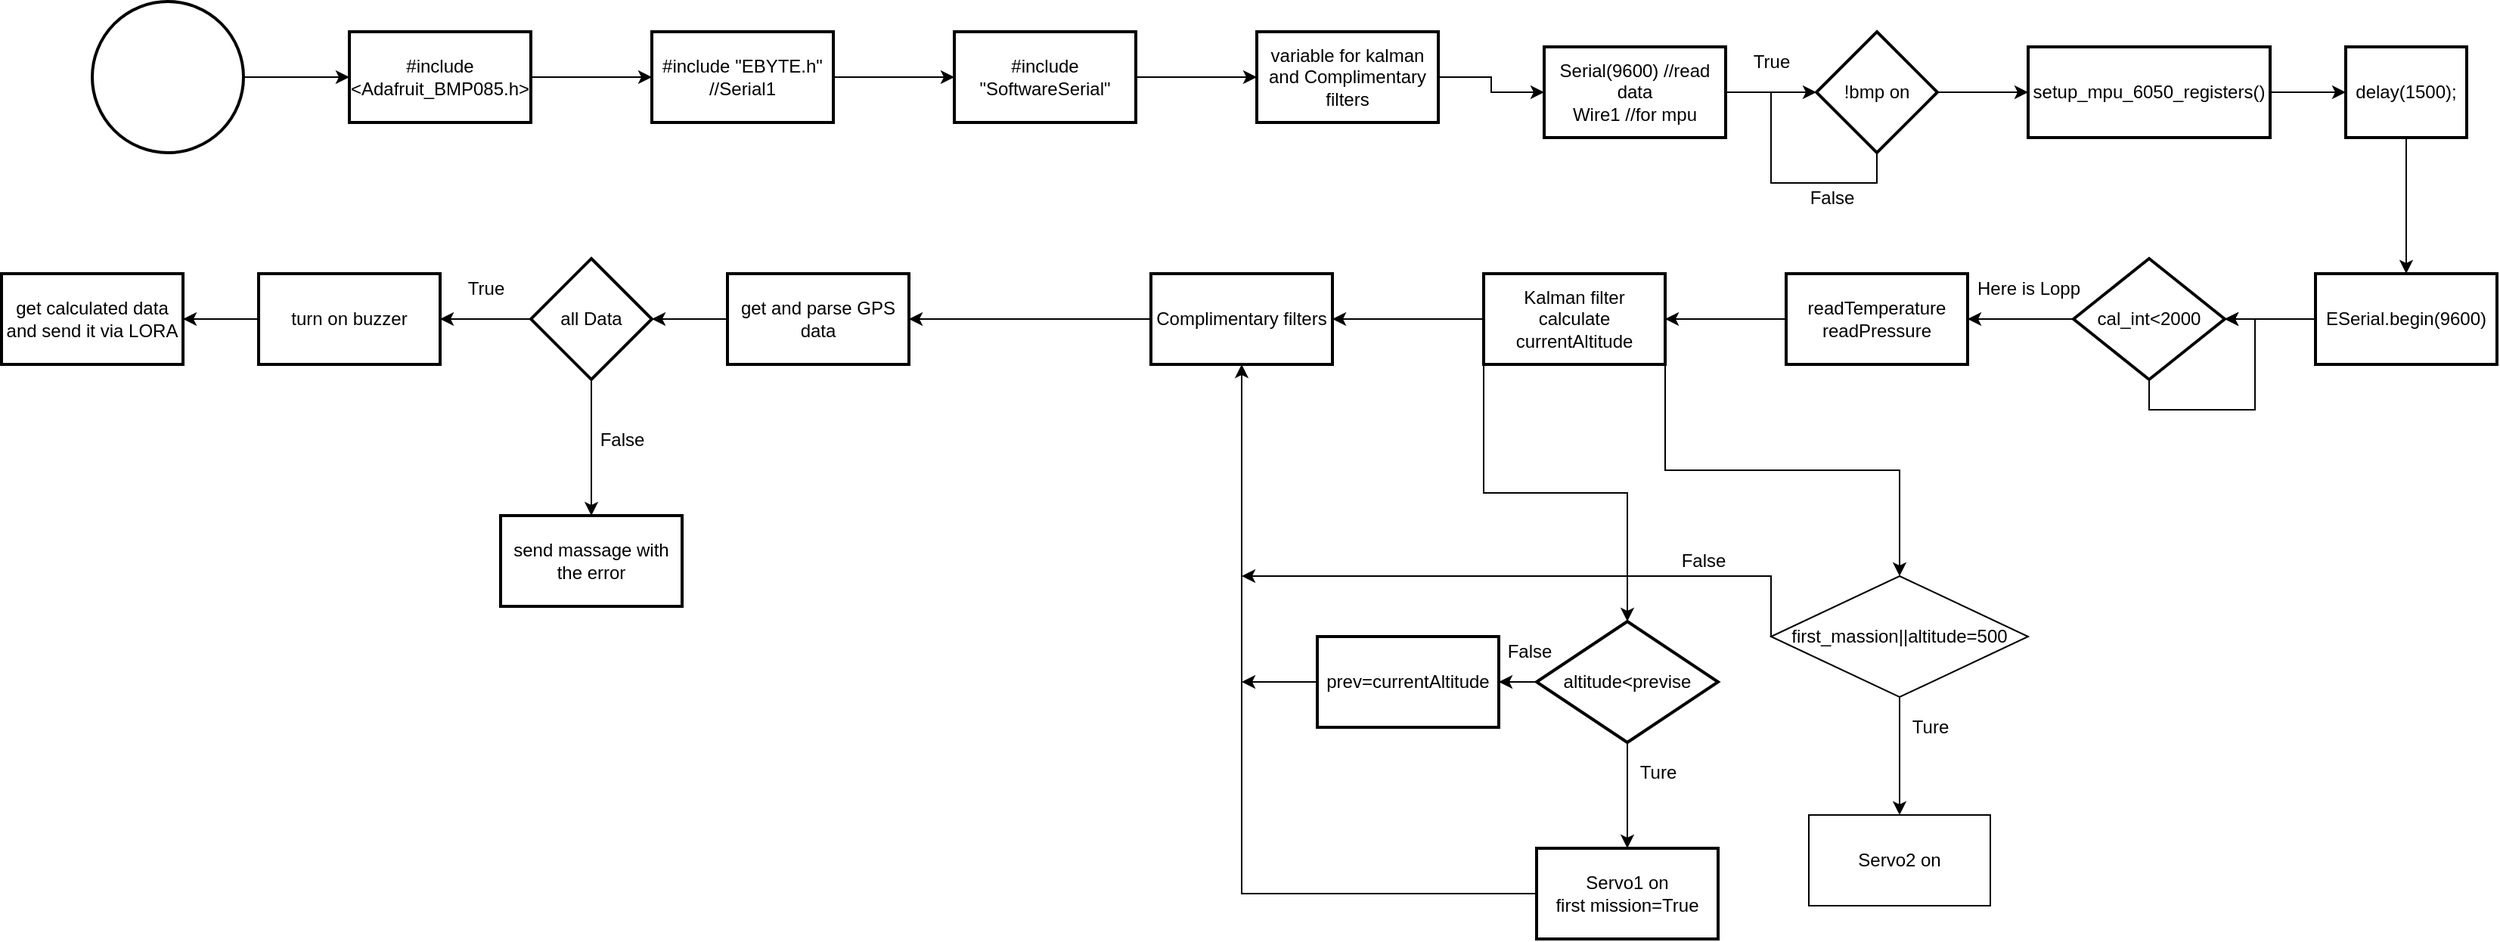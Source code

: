 <mxfile version="14.8.4" type="github">
  <diagram id="1uUYTAnfjYKQEftpL3bo" name="Page-1">
    <mxGraphModel dx="2564" dy="793" grid="1" gridSize="10" guides="1" tooltips="1" connect="1" arrows="1" fold="1" page="1" pageScale="1" pageWidth="850" pageHeight="1100" math="0" shadow="0">
      <root>
        <mxCell id="0" />
        <mxCell id="1" parent="0" />
        <mxCell id="nMs5D18jNEhKdn_MyQkE-2" value="" style="edgeStyle=orthogonalEdgeStyle;rounded=0;orthogonalLoop=1;jettySize=auto;html=1;" edge="1" parent="1" source="mxIvRUh349oY6ezgzadv-1" target="nMs5D18jNEhKdn_MyQkE-1">
          <mxGeometry relative="1" as="geometry" />
        </mxCell>
        <mxCell id="mxIvRUh349oY6ezgzadv-1" value="" style="strokeWidth=2;html=1;shape=mxgraph.flowchart.start_2;whiteSpace=wrap;" parent="1" vertex="1">
          <mxGeometry x="20" y="10" width="100" height="100" as="geometry" />
        </mxCell>
        <mxCell id="nMs5D18jNEhKdn_MyQkE-4" value="" style="edgeStyle=orthogonalEdgeStyle;rounded=0;orthogonalLoop=1;jettySize=auto;html=1;" edge="1" parent="1" source="nMs5D18jNEhKdn_MyQkE-1" target="nMs5D18jNEhKdn_MyQkE-3">
          <mxGeometry relative="1" as="geometry" />
        </mxCell>
        <mxCell id="nMs5D18jNEhKdn_MyQkE-1" value="#include &amp;lt;Adafruit_BMP085.h&amp;gt;" style="whiteSpace=wrap;html=1;strokeWidth=2;" vertex="1" parent="1">
          <mxGeometry x="190" y="30" width="120" height="60" as="geometry" />
        </mxCell>
        <mxCell id="nMs5D18jNEhKdn_MyQkE-6" value="" style="edgeStyle=orthogonalEdgeStyle;rounded=0;orthogonalLoop=1;jettySize=auto;html=1;" edge="1" parent="1" source="nMs5D18jNEhKdn_MyQkE-3" target="nMs5D18jNEhKdn_MyQkE-5">
          <mxGeometry relative="1" as="geometry" />
        </mxCell>
        <mxCell id="nMs5D18jNEhKdn_MyQkE-3" value="&lt;div&gt;#include &quot;EBYTE.h&quot;&lt;/div&gt;&lt;div&gt;//Serial1&lt;/div&gt;" style="whiteSpace=wrap;html=1;strokeWidth=2;" vertex="1" parent="1">
          <mxGeometry x="390" y="30" width="120" height="60" as="geometry" />
        </mxCell>
        <mxCell id="nMs5D18jNEhKdn_MyQkE-8" value="" style="edgeStyle=orthogonalEdgeStyle;rounded=0;orthogonalLoop=1;jettySize=auto;html=1;" edge="1" parent="1" source="nMs5D18jNEhKdn_MyQkE-5" target="nMs5D18jNEhKdn_MyQkE-7">
          <mxGeometry relative="1" as="geometry" />
        </mxCell>
        <mxCell id="nMs5D18jNEhKdn_MyQkE-5" value="#include &quot;SoftwareSerial&quot;" style="whiteSpace=wrap;html=1;strokeWidth=2;" vertex="1" parent="1">
          <mxGeometry x="590" y="30" width="120" height="60" as="geometry" />
        </mxCell>
        <mxCell id="nMs5D18jNEhKdn_MyQkE-10" value="" style="edgeStyle=orthogonalEdgeStyle;rounded=0;orthogonalLoop=1;jettySize=auto;html=1;" edge="1" parent="1" source="nMs5D18jNEhKdn_MyQkE-7" target="nMs5D18jNEhKdn_MyQkE-9">
          <mxGeometry relative="1" as="geometry" />
        </mxCell>
        <mxCell id="nMs5D18jNEhKdn_MyQkE-7" value="variable for kalman and Complimentary filters" style="whiteSpace=wrap;html=1;strokeWidth=2;" vertex="1" parent="1">
          <mxGeometry x="790" y="30" width="120" height="60" as="geometry" />
        </mxCell>
        <mxCell id="nMs5D18jNEhKdn_MyQkE-12" value="" style="edgeStyle=orthogonalEdgeStyle;rounded=0;orthogonalLoop=1;jettySize=auto;html=1;" edge="1" parent="1" source="nMs5D18jNEhKdn_MyQkE-9" target="nMs5D18jNEhKdn_MyQkE-11">
          <mxGeometry relative="1" as="geometry" />
        </mxCell>
        <mxCell id="nMs5D18jNEhKdn_MyQkE-9" value="&lt;div&gt;Serial(9600) //read data&lt;/div&gt;&lt;div&gt;Wire1 //for mpu&lt;br&gt;&lt;/div&gt;" style="whiteSpace=wrap;html=1;strokeWidth=2;" vertex="1" parent="1">
          <mxGeometry x="980" y="40" width="120" height="60" as="geometry" />
        </mxCell>
        <mxCell id="nMs5D18jNEhKdn_MyQkE-13" style="edgeStyle=orthogonalEdgeStyle;rounded=0;orthogonalLoop=1;jettySize=auto;html=1;exitX=0.5;exitY=1;exitDx=0;exitDy=0;entryX=1;entryY=0.5;entryDx=0;entryDy=0;" edge="1" parent="1" source="nMs5D18jNEhKdn_MyQkE-11" target="nMs5D18jNEhKdn_MyQkE-11">
          <mxGeometry relative="1" as="geometry">
            <mxPoint x="1260" y="170" as="targetPoint" />
            <Array as="points">
              <mxPoint x="1200" y="130" />
              <mxPoint x="1130" y="130" />
              <mxPoint x="1130" y="70" />
            </Array>
          </mxGeometry>
        </mxCell>
        <mxCell id="nMs5D18jNEhKdn_MyQkE-16" value="" style="edgeStyle=orthogonalEdgeStyle;rounded=0;orthogonalLoop=1;jettySize=auto;html=1;" edge="1" parent="1" source="nMs5D18jNEhKdn_MyQkE-11" target="nMs5D18jNEhKdn_MyQkE-15">
          <mxGeometry relative="1" as="geometry" />
        </mxCell>
        <mxCell id="nMs5D18jNEhKdn_MyQkE-11" value="!bmp on" style="rhombus;whiteSpace=wrap;html=1;strokeWidth=2;" vertex="1" parent="1">
          <mxGeometry x="1160" y="30" width="80" height="80" as="geometry" />
        </mxCell>
        <mxCell id="nMs5D18jNEhKdn_MyQkE-14" value="False" style="text;html=1;align=center;verticalAlign=middle;resizable=0;points=[];autosize=1;strokeColor=none;" vertex="1" parent="1">
          <mxGeometry x="1150" y="130" width="40" height="20" as="geometry" />
        </mxCell>
        <mxCell id="nMs5D18jNEhKdn_MyQkE-19" value="" style="edgeStyle=orthogonalEdgeStyle;rounded=0;orthogonalLoop=1;jettySize=auto;html=1;" edge="1" parent="1" source="nMs5D18jNEhKdn_MyQkE-15" target="nMs5D18jNEhKdn_MyQkE-18">
          <mxGeometry relative="1" as="geometry" />
        </mxCell>
        <mxCell id="nMs5D18jNEhKdn_MyQkE-15" value="setup_mpu_6050_registers()" style="whiteSpace=wrap;html=1;strokeWidth=2;" vertex="1" parent="1">
          <mxGeometry x="1300" y="40" width="160" height="60" as="geometry" />
        </mxCell>
        <mxCell id="nMs5D18jNEhKdn_MyQkE-17" value="True" style="text;html=1;align=center;verticalAlign=middle;resizable=0;points=[];autosize=1;strokeColor=none;" vertex="1" parent="1">
          <mxGeometry x="1110" y="40" width="40" height="20" as="geometry" />
        </mxCell>
        <mxCell id="nMs5D18jNEhKdn_MyQkE-21" value="" style="edgeStyle=orthogonalEdgeStyle;rounded=0;orthogonalLoop=1;jettySize=auto;html=1;" edge="1" parent="1" source="nMs5D18jNEhKdn_MyQkE-18" target="nMs5D18jNEhKdn_MyQkE-20">
          <mxGeometry relative="1" as="geometry" />
        </mxCell>
        <mxCell id="nMs5D18jNEhKdn_MyQkE-18" value="delay(1500);" style="whiteSpace=wrap;html=1;strokeWidth=2;" vertex="1" parent="1">
          <mxGeometry x="1510" y="40" width="80" height="60" as="geometry" />
        </mxCell>
        <mxCell id="nMs5D18jNEhKdn_MyQkE-25" value="" style="edgeStyle=orthogonalEdgeStyle;rounded=0;orthogonalLoop=1;jettySize=auto;html=1;" edge="1" parent="1" source="nMs5D18jNEhKdn_MyQkE-20" target="nMs5D18jNEhKdn_MyQkE-24">
          <mxGeometry relative="1" as="geometry" />
        </mxCell>
        <mxCell id="nMs5D18jNEhKdn_MyQkE-20" value="ESerial.begin(9600)" style="whiteSpace=wrap;html=1;strokeWidth=2;" vertex="1" parent="1">
          <mxGeometry x="1490" y="190" width="120" height="60" as="geometry" />
        </mxCell>
        <mxCell id="nMs5D18jNEhKdn_MyQkE-28" value="" style="edgeStyle=orthogonalEdgeStyle;rounded=0;orthogonalLoop=1;jettySize=auto;html=1;" edge="1" parent="1" source="nMs5D18jNEhKdn_MyQkE-24" target="nMs5D18jNEhKdn_MyQkE-27">
          <mxGeometry relative="1" as="geometry" />
        </mxCell>
        <mxCell id="nMs5D18jNEhKdn_MyQkE-24" value="cal_int&amp;lt;2000" style="rhombus;whiteSpace=wrap;html=1;strokeWidth=2;" vertex="1" parent="1">
          <mxGeometry x="1330" y="180" width="100" height="80" as="geometry" />
        </mxCell>
        <mxCell id="nMs5D18jNEhKdn_MyQkE-30" value="" style="edgeStyle=orthogonalEdgeStyle;rounded=0;orthogonalLoop=1;jettySize=auto;html=1;" edge="1" parent="1" source="nMs5D18jNEhKdn_MyQkE-27" target="nMs5D18jNEhKdn_MyQkE-29">
          <mxGeometry relative="1" as="geometry" />
        </mxCell>
        <mxCell id="nMs5D18jNEhKdn_MyQkE-27" value="&lt;div&gt;readTemperature&lt;/div&gt;&lt;div&gt;readPressure&lt;/div&gt;" style="whiteSpace=wrap;html=1;strokeWidth=2;" vertex="1" parent="1">
          <mxGeometry x="1140" y="190" width="120" height="60" as="geometry" />
        </mxCell>
        <mxCell id="nMs5D18jNEhKdn_MyQkE-32" value="" style="edgeStyle=orthogonalEdgeStyle;rounded=0;orthogonalLoop=1;jettySize=auto;html=1;" edge="1" parent="1" source="nMs5D18jNEhKdn_MyQkE-29" target="nMs5D18jNEhKdn_MyQkE-31">
          <mxGeometry relative="1" as="geometry" />
        </mxCell>
        <mxCell id="nMs5D18jNEhKdn_MyQkE-57" style="edgeStyle=orthogonalEdgeStyle;rounded=0;orthogonalLoop=1;jettySize=auto;html=1;exitX=1;exitY=1;exitDx=0;exitDy=0;" edge="1" parent="1" source="nMs5D18jNEhKdn_MyQkE-29" target="nMs5D18jNEhKdn_MyQkE-61">
          <mxGeometry relative="1" as="geometry">
            <mxPoint x="870" y="370" as="targetPoint" />
          </mxGeometry>
        </mxCell>
        <mxCell id="nMs5D18jNEhKdn_MyQkE-62" style="edgeStyle=orthogonalEdgeStyle;rounded=0;orthogonalLoop=1;jettySize=auto;html=1;exitX=0;exitY=1;exitDx=0;exitDy=0;entryX=0.5;entryY=0;entryDx=0;entryDy=0;" edge="1" parent="1" source="nMs5D18jNEhKdn_MyQkE-29" target="nMs5D18jNEhKdn_MyQkE-48">
          <mxGeometry relative="1" as="geometry" />
        </mxCell>
        <mxCell id="nMs5D18jNEhKdn_MyQkE-29" value="&lt;div&gt;Kalman filter&lt;/div&gt;&lt;div&gt;calculate currentAltitude&lt;/div&gt;" style="whiteSpace=wrap;html=1;strokeWidth=2;" vertex="1" parent="1">
          <mxGeometry x="940" y="190" width="120" height="60" as="geometry" />
        </mxCell>
        <mxCell id="nMs5D18jNEhKdn_MyQkE-38" value="" style="edgeStyle=orthogonalEdgeStyle;rounded=0;orthogonalLoop=1;jettySize=auto;html=1;" edge="1" parent="1" source="nMs5D18jNEhKdn_MyQkE-31" target="nMs5D18jNEhKdn_MyQkE-37">
          <mxGeometry relative="1" as="geometry" />
        </mxCell>
        <mxCell id="nMs5D18jNEhKdn_MyQkE-31" value="Complimentary filters" style="whiteSpace=wrap;html=1;strokeWidth=2;" vertex="1" parent="1">
          <mxGeometry x="720" y="190" width="120" height="60" as="geometry" />
        </mxCell>
        <mxCell id="nMs5D18jNEhKdn_MyQkE-33" value="&lt;div&gt;get calculated data&lt;/div&gt;&lt;div&gt;and send it via LORA&lt;br&gt;&lt;/div&gt;" style="whiteSpace=wrap;html=1;strokeWidth=2;" vertex="1" parent="1">
          <mxGeometry x="-40" y="190" width="120" height="60" as="geometry" />
        </mxCell>
        <mxCell id="nMs5D18jNEhKdn_MyQkE-40" value="" style="edgeStyle=orthogonalEdgeStyle;rounded=0;orthogonalLoop=1;jettySize=auto;html=1;" edge="1" parent="1" source="nMs5D18jNEhKdn_MyQkE-37" target="nMs5D18jNEhKdn_MyQkE-39">
          <mxGeometry relative="1" as="geometry" />
        </mxCell>
        <mxCell id="nMs5D18jNEhKdn_MyQkE-37" value="get and parse GPS data" style="whiteSpace=wrap;html=1;strokeWidth=2;" vertex="1" parent="1">
          <mxGeometry x="440" y="190" width="120" height="60" as="geometry" />
        </mxCell>
        <mxCell id="nMs5D18jNEhKdn_MyQkE-42" value="" style="edgeStyle=orthogonalEdgeStyle;rounded=0;orthogonalLoop=1;jettySize=auto;html=1;" edge="1" parent="1" source="nMs5D18jNEhKdn_MyQkE-39" target="nMs5D18jNEhKdn_MyQkE-41">
          <mxGeometry relative="1" as="geometry" />
        </mxCell>
        <mxCell id="nMs5D18jNEhKdn_MyQkE-45" value="" style="edgeStyle=orthogonalEdgeStyle;rounded=0;orthogonalLoop=1;jettySize=auto;html=1;" edge="1" parent="1" source="nMs5D18jNEhKdn_MyQkE-39">
          <mxGeometry relative="1" as="geometry">
            <mxPoint x="350" y="350" as="targetPoint" />
          </mxGeometry>
        </mxCell>
        <mxCell id="nMs5D18jNEhKdn_MyQkE-39" value="all Data" style="rhombus;whiteSpace=wrap;html=1;strokeWidth=2;" vertex="1" parent="1">
          <mxGeometry x="310" y="180" width="80" height="80" as="geometry" />
        </mxCell>
        <mxCell id="nMs5D18jNEhKdn_MyQkE-43" style="edgeStyle=orthogonalEdgeStyle;rounded=0;orthogonalLoop=1;jettySize=auto;html=1;entryX=1;entryY=0.5;entryDx=0;entryDy=0;" edge="1" parent="1" source="nMs5D18jNEhKdn_MyQkE-41" target="nMs5D18jNEhKdn_MyQkE-33">
          <mxGeometry relative="1" as="geometry" />
        </mxCell>
        <mxCell id="nMs5D18jNEhKdn_MyQkE-41" value="turn on buzzer" style="whiteSpace=wrap;html=1;strokeWidth=2;" vertex="1" parent="1">
          <mxGeometry x="130" y="190" width="120" height="60" as="geometry" />
        </mxCell>
        <mxCell id="nMs5D18jNEhKdn_MyQkE-44" value="send massage with the error" style="whiteSpace=wrap;html=1;strokeWidth=2;" vertex="1" parent="1">
          <mxGeometry x="290" y="350" width="120" height="60" as="geometry" />
        </mxCell>
        <mxCell id="nMs5D18jNEhKdn_MyQkE-46" value="True" style="text;html=1;align=center;verticalAlign=middle;resizable=0;points=[];autosize=1;strokeColor=none;" vertex="1" parent="1">
          <mxGeometry x="260" y="190" width="40" height="20" as="geometry" />
        </mxCell>
        <mxCell id="nMs5D18jNEhKdn_MyQkE-47" value="False" style="text;html=1;align=center;verticalAlign=middle;resizable=0;points=[];autosize=1;strokeColor=none;" vertex="1" parent="1">
          <mxGeometry x="350" y="290" width="40" height="20" as="geometry" />
        </mxCell>
        <mxCell id="nMs5D18jNEhKdn_MyQkE-51" value="" style="edgeStyle=orthogonalEdgeStyle;rounded=0;orthogonalLoop=1;jettySize=auto;html=1;" edge="1" parent="1" source="nMs5D18jNEhKdn_MyQkE-48" target="nMs5D18jNEhKdn_MyQkE-50">
          <mxGeometry relative="1" as="geometry" />
        </mxCell>
        <mxCell id="nMs5D18jNEhKdn_MyQkE-79" value="" style="edgeStyle=orthogonalEdgeStyle;rounded=0;orthogonalLoop=1;jettySize=auto;html=1;" edge="1" parent="1" source="nMs5D18jNEhKdn_MyQkE-48" target="nMs5D18jNEhKdn_MyQkE-78">
          <mxGeometry relative="1" as="geometry" />
        </mxCell>
        <mxCell id="nMs5D18jNEhKdn_MyQkE-48" value="altitude&amp;lt;previse" style="rhombus;whiteSpace=wrap;html=1;strokeWidth=2;" vertex="1" parent="1">
          <mxGeometry x="975" y="420" width="120" height="80" as="geometry" />
        </mxCell>
        <mxCell id="nMs5D18jNEhKdn_MyQkE-73" style="edgeStyle=orthogonalEdgeStyle;rounded=0;orthogonalLoop=1;jettySize=auto;html=1;exitX=0;exitY=0.5;exitDx=0;exitDy=0;entryX=0.5;entryY=1;entryDx=0;entryDy=0;" edge="1" parent="1" source="nMs5D18jNEhKdn_MyQkE-50" target="nMs5D18jNEhKdn_MyQkE-31">
          <mxGeometry relative="1" as="geometry" />
        </mxCell>
        <mxCell id="nMs5D18jNEhKdn_MyQkE-50" value="&lt;div&gt;Servo1 on&lt;/div&gt;&lt;div&gt;first mission=True&lt;br&gt;&lt;/div&gt;" style="whiteSpace=wrap;html=1;strokeWidth=2;" vertex="1" parent="1">
          <mxGeometry x="975" y="570" width="120" height="60" as="geometry" />
        </mxCell>
        <mxCell id="nMs5D18jNEhKdn_MyQkE-52" value="Ture" style="text;html=1;align=center;verticalAlign=middle;resizable=0;points=[];autosize=1;strokeColor=none;" vertex="1" parent="1">
          <mxGeometry x="1035" y="510" width="40" height="20" as="geometry" />
        </mxCell>
        <mxCell id="nMs5D18jNEhKdn_MyQkE-53" value="False" style="text;html=1;align=center;verticalAlign=middle;resizable=0;points=[];autosize=1;strokeColor=none;" vertex="1" parent="1">
          <mxGeometry x="950" y="430" width="40" height="20" as="geometry" />
        </mxCell>
        <mxCell id="nMs5D18jNEhKdn_MyQkE-64" value="" style="edgeStyle=orthogonalEdgeStyle;rounded=0;orthogonalLoop=1;jettySize=auto;html=1;" edge="1" parent="1" source="nMs5D18jNEhKdn_MyQkE-61" target="nMs5D18jNEhKdn_MyQkE-63">
          <mxGeometry relative="1" as="geometry" />
        </mxCell>
        <mxCell id="nMs5D18jNEhKdn_MyQkE-76" style="edgeStyle=orthogonalEdgeStyle;rounded=0;orthogonalLoop=1;jettySize=auto;html=1;exitX=0;exitY=0.5;exitDx=0;exitDy=0;" edge="1" parent="1" source="nMs5D18jNEhKdn_MyQkE-61">
          <mxGeometry relative="1" as="geometry">
            <mxPoint x="780" y="390" as="targetPoint" />
            <Array as="points">
              <mxPoint x="1130" y="390" />
            </Array>
          </mxGeometry>
        </mxCell>
        <mxCell id="nMs5D18jNEhKdn_MyQkE-61" value="first_massion||altitude=500" style="rhombus;whiteSpace=wrap;html=1;" vertex="1" parent="1">
          <mxGeometry x="1130" y="390" width="170" height="80" as="geometry" />
        </mxCell>
        <mxCell id="nMs5D18jNEhKdn_MyQkE-63" value="Servo2 on" style="whiteSpace=wrap;html=1;" vertex="1" parent="1">
          <mxGeometry x="1155" y="548" width="120" height="60" as="geometry" />
        </mxCell>
        <mxCell id="nMs5D18jNEhKdn_MyQkE-66" value="Ture" style="text;html=1;align=center;verticalAlign=middle;resizable=0;points=[];autosize=1;strokeColor=none;" vertex="1" parent="1">
          <mxGeometry x="1215" y="480" width="40" height="20" as="geometry" />
        </mxCell>
        <mxCell id="nMs5D18jNEhKdn_MyQkE-67" value="False" style="text;html=1;align=center;verticalAlign=middle;resizable=0;points=[];autosize=1;strokeColor=none;" vertex="1" parent="1">
          <mxGeometry x="1065" y="370" width="40" height="20" as="geometry" />
        </mxCell>
        <mxCell id="nMs5D18jNEhKdn_MyQkE-72" style="edgeStyle=orthogonalEdgeStyle;rounded=0;orthogonalLoop=1;jettySize=auto;html=1;exitX=0.5;exitY=1;exitDx=0;exitDy=0;entryX=1;entryY=0.5;entryDx=0;entryDy=0;" edge="1" parent="1" source="nMs5D18jNEhKdn_MyQkE-24" target="nMs5D18jNEhKdn_MyQkE-24">
          <mxGeometry relative="1" as="geometry" />
        </mxCell>
        <mxCell id="nMs5D18jNEhKdn_MyQkE-77" value="&lt;div&gt;Here is Lopp&lt;/div&gt;" style="text;html=1;align=center;verticalAlign=middle;resizable=0;points=[];autosize=1;strokeColor=none;" vertex="1" parent="1">
          <mxGeometry x="1260" y="190" width="80" height="20" as="geometry" />
        </mxCell>
        <mxCell id="nMs5D18jNEhKdn_MyQkE-80" style="edgeStyle=orthogonalEdgeStyle;rounded=0;orthogonalLoop=1;jettySize=auto;html=1;" edge="1" parent="1" source="nMs5D18jNEhKdn_MyQkE-78">
          <mxGeometry relative="1" as="geometry">
            <mxPoint x="780" y="460" as="targetPoint" />
          </mxGeometry>
        </mxCell>
        <mxCell id="nMs5D18jNEhKdn_MyQkE-78" value="prev=currentAltitude" style="whiteSpace=wrap;html=1;strokeWidth=2;" vertex="1" parent="1">
          <mxGeometry x="830" y="430" width="120" height="60" as="geometry" />
        </mxCell>
      </root>
    </mxGraphModel>
  </diagram>
</mxfile>
